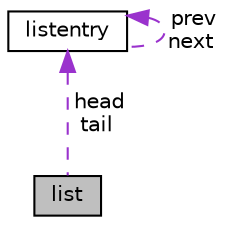 digraph "list"
{
 // LATEX_PDF_SIZE
  edge [fontname="Helvetica",fontsize="10",labelfontname="Helvetica",labelfontsize="10"];
  node [fontname="Helvetica",fontsize="10",shape=record];
  Node1 [label="list",height=0.2,width=0.4,color="black", fillcolor="grey75", style="filled", fontcolor="black",tooltip="Creates hashmap in heap."];
  Node2 -> Node1 [dir="back",color="darkorchid3",fontsize="10",style="dashed",label=" head\ntail" ];
  Node2 [label="listentry",height=0.2,width=0.4,color="black", fillcolor="white", style="filled",URL="$structlistentry.html",tooltip=" "];
  Node2 -> Node2 [dir="back",color="darkorchid3",fontsize="10",style="dashed",label=" prev\nnext" ];
}
